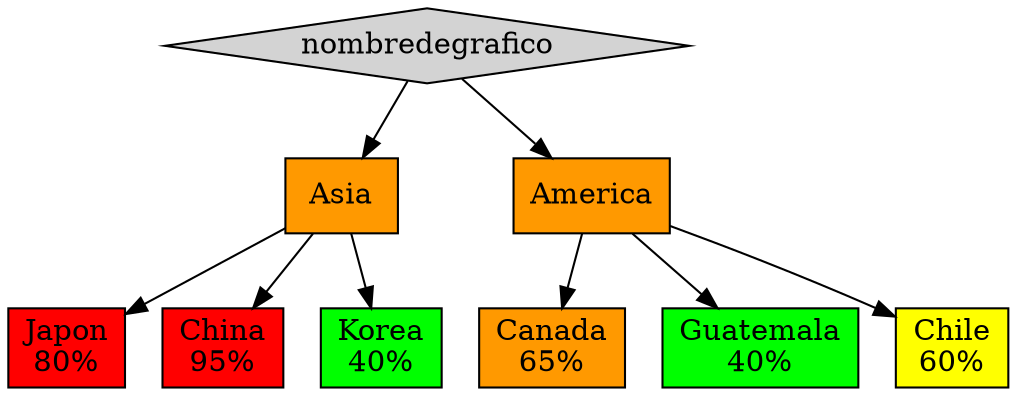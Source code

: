 digraph Grafo {
node [shape=box, style=filled];
n0 [label= "nombredegrafico", shape=diamond];
n1 [label="Asia", fillcolor="#FF9900"];
n2 [label="America", fillcolor="#FF9900"];
n3 [label="Japon\n80%", fillcolor="#FF0000"];
n4 [label="China\n95%", fillcolor="#FF0000"];
n5 [label="Korea\n40%", fillcolor="#00FF00"];
n6 [label="Canada\n65%", fillcolor="#FF9900"];
n7 [label="Guatemala\n40%", fillcolor="#00FF00"];
n8 [label="Chile\n60%", fillcolor="#FFFF00"];
n0 -> n1;
n0 -> n2;
n1 -> n3;
n1 -> n4;
n1 -> n5;
n2 -> n6;
n2 -> n7;
n2 -> n8;
}
